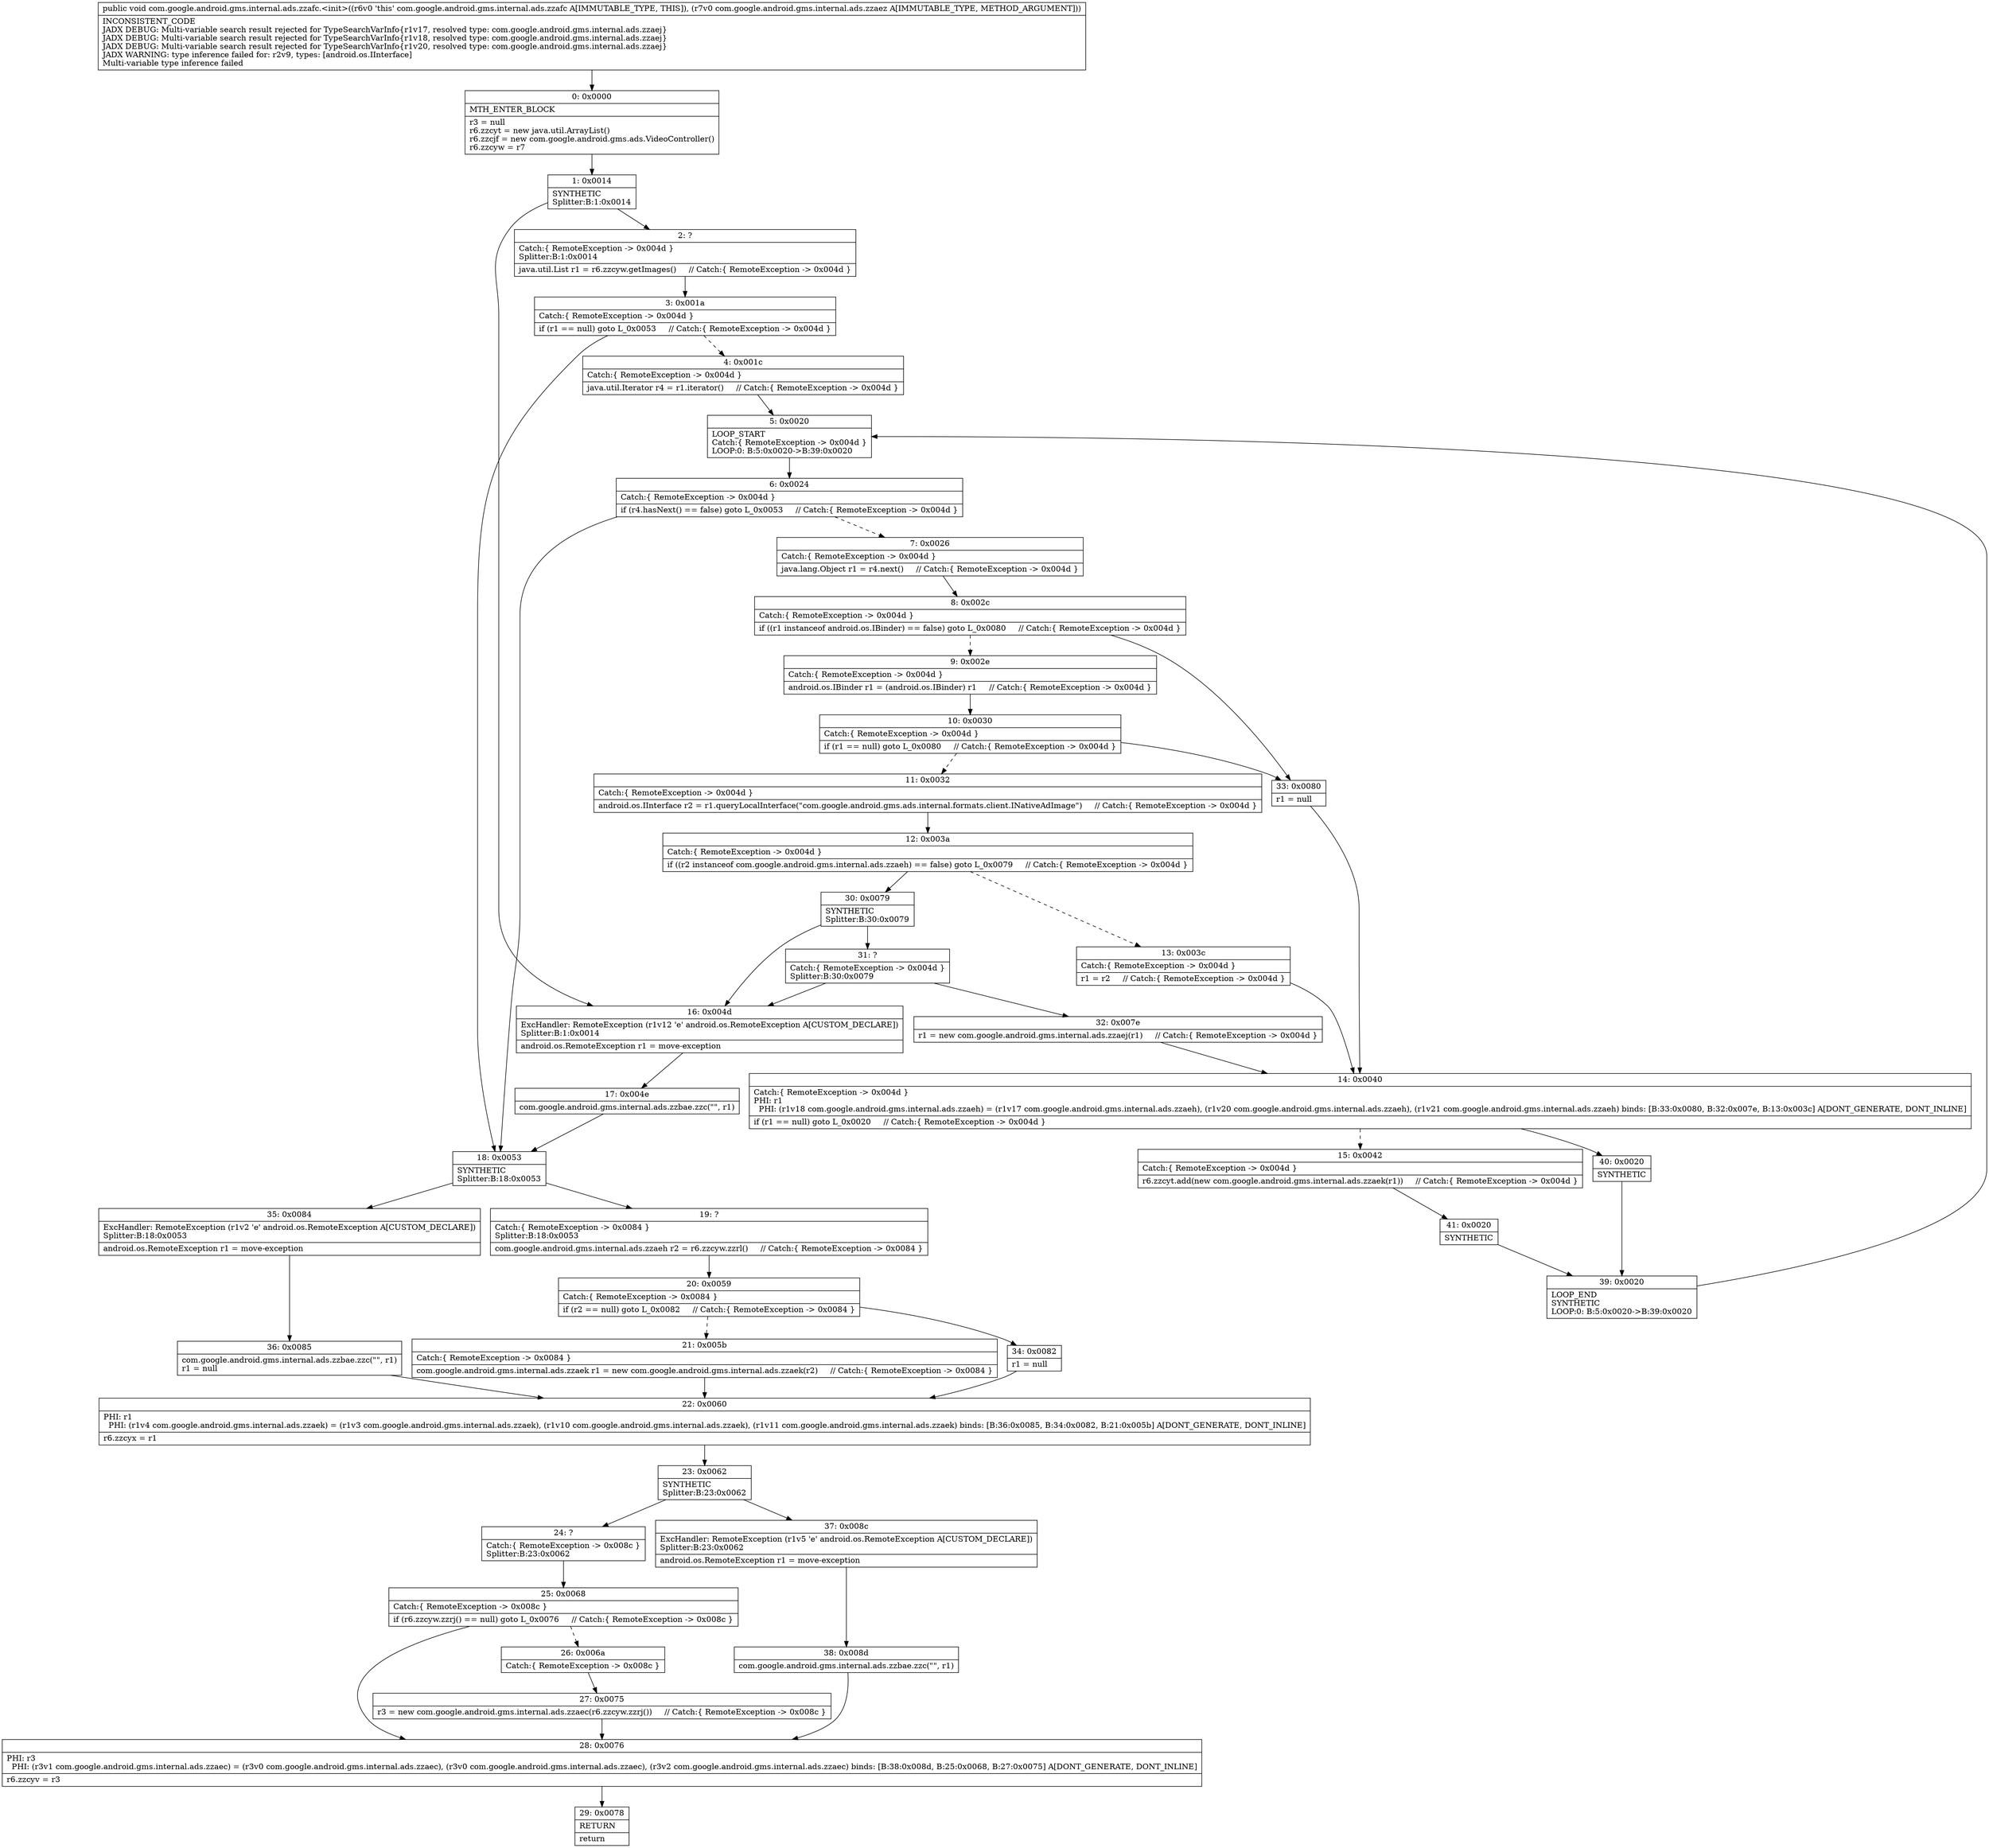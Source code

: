 digraph "CFG forcom.google.android.gms.internal.ads.zzafc.\<init\>(Lcom\/google\/android\/gms\/internal\/ads\/zzaez;)V" {
Node_0 [shape=record,label="{0\:\ 0x0000|MTH_ENTER_BLOCK\l|r3 = null\lr6.zzcyt = new java.util.ArrayList()\lr6.zzcjf = new com.google.android.gms.ads.VideoController()\lr6.zzcyw = r7\l}"];
Node_1 [shape=record,label="{1\:\ 0x0014|SYNTHETIC\lSplitter:B:1:0x0014\l}"];
Node_2 [shape=record,label="{2\:\ ?|Catch:\{ RemoteException \-\> 0x004d \}\lSplitter:B:1:0x0014\l|java.util.List r1 = r6.zzcyw.getImages()     \/\/ Catch:\{ RemoteException \-\> 0x004d \}\l}"];
Node_3 [shape=record,label="{3\:\ 0x001a|Catch:\{ RemoteException \-\> 0x004d \}\l|if (r1 == null) goto L_0x0053     \/\/ Catch:\{ RemoteException \-\> 0x004d \}\l}"];
Node_4 [shape=record,label="{4\:\ 0x001c|Catch:\{ RemoteException \-\> 0x004d \}\l|java.util.Iterator r4 = r1.iterator()     \/\/ Catch:\{ RemoteException \-\> 0x004d \}\l}"];
Node_5 [shape=record,label="{5\:\ 0x0020|LOOP_START\lCatch:\{ RemoteException \-\> 0x004d \}\lLOOP:0: B:5:0x0020\-\>B:39:0x0020\l}"];
Node_6 [shape=record,label="{6\:\ 0x0024|Catch:\{ RemoteException \-\> 0x004d \}\l|if (r4.hasNext() == false) goto L_0x0053     \/\/ Catch:\{ RemoteException \-\> 0x004d \}\l}"];
Node_7 [shape=record,label="{7\:\ 0x0026|Catch:\{ RemoteException \-\> 0x004d \}\l|java.lang.Object r1 = r4.next()     \/\/ Catch:\{ RemoteException \-\> 0x004d \}\l}"];
Node_8 [shape=record,label="{8\:\ 0x002c|Catch:\{ RemoteException \-\> 0x004d \}\l|if ((r1 instanceof android.os.IBinder) == false) goto L_0x0080     \/\/ Catch:\{ RemoteException \-\> 0x004d \}\l}"];
Node_9 [shape=record,label="{9\:\ 0x002e|Catch:\{ RemoteException \-\> 0x004d \}\l|android.os.IBinder r1 = (android.os.IBinder) r1     \/\/ Catch:\{ RemoteException \-\> 0x004d \}\l}"];
Node_10 [shape=record,label="{10\:\ 0x0030|Catch:\{ RemoteException \-\> 0x004d \}\l|if (r1 == null) goto L_0x0080     \/\/ Catch:\{ RemoteException \-\> 0x004d \}\l}"];
Node_11 [shape=record,label="{11\:\ 0x0032|Catch:\{ RemoteException \-\> 0x004d \}\l|android.os.IInterface r2 = r1.queryLocalInterface(\"com.google.android.gms.ads.internal.formats.client.INativeAdImage\")     \/\/ Catch:\{ RemoteException \-\> 0x004d \}\l}"];
Node_12 [shape=record,label="{12\:\ 0x003a|Catch:\{ RemoteException \-\> 0x004d \}\l|if ((r2 instanceof com.google.android.gms.internal.ads.zzaeh) == false) goto L_0x0079     \/\/ Catch:\{ RemoteException \-\> 0x004d \}\l}"];
Node_13 [shape=record,label="{13\:\ 0x003c|Catch:\{ RemoteException \-\> 0x004d \}\l|r1 = r2     \/\/ Catch:\{ RemoteException \-\> 0x004d \}\l}"];
Node_14 [shape=record,label="{14\:\ 0x0040|Catch:\{ RemoteException \-\> 0x004d \}\lPHI: r1 \l  PHI: (r1v18 com.google.android.gms.internal.ads.zzaeh) = (r1v17 com.google.android.gms.internal.ads.zzaeh), (r1v20 com.google.android.gms.internal.ads.zzaeh), (r1v21 com.google.android.gms.internal.ads.zzaeh) binds: [B:33:0x0080, B:32:0x007e, B:13:0x003c] A[DONT_GENERATE, DONT_INLINE]\l|if (r1 == null) goto L_0x0020     \/\/ Catch:\{ RemoteException \-\> 0x004d \}\l}"];
Node_15 [shape=record,label="{15\:\ 0x0042|Catch:\{ RemoteException \-\> 0x004d \}\l|r6.zzcyt.add(new com.google.android.gms.internal.ads.zzaek(r1))     \/\/ Catch:\{ RemoteException \-\> 0x004d \}\l}"];
Node_16 [shape=record,label="{16\:\ 0x004d|ExcHandler: RemoteException (r1v12 'e' android.os.RemoteException A[CUSTOM_DECLARE])\lSplitter:B:1:0x0014\l|android.os.RemoteException r1 = move\-exception\l}"];
Node_17 [shape=record,label="{17\:\ 0x004e|com.google.android.gms.internal.ads.zzbae.zzc(\"\", r1)\l}"];
Node_18 [shape=record,label="{18\:\ 0x0053|SYNTHETIC\lSplitter:B:18:0x0053\l}"];
Node_19 [shape=record,label="{19\:\ ?|Catch:\{ RemoteException \-\> 0x0084 \}\lSplitter:B:18:0x0053\l|com.google.android.gms.internal.ads.zzaeh r2 = r6.zzcyw.zzrl()     \/\/ Catch:\{ RemoteException \-\> 0x0084 \}\l}"];
Node_20 [shape=record,label="{20\:\ 0x0059|Catch:\{ RemoteException \-\> 0x0084 \}\l|if (r2 == null) goto L_0x0082     \/\/ Catch:\{ RemoteException \-\> 0x0084 \}\l}"];
Node_21 [shape=record,label="{21\:\ 0x005b|Catch:\{ RemoteException \-\> 0x0084 \}\l|com.google.android.gms.internal.ads.zzaek r1 = new com.google.android.gms.internal.ads.zzaek(r2)     \/\/ Catch:\{ RemoteException \-\> 0x0084 \}\l}"];
Node_22 [shape=record,label="{22\:\ 0x0060|PHI: r1 \l  PHI: (r1v4 com.google.android.gms.internal.ads.zzaek) = (r1v3 com.google.android.gms.internal.ads.zzaek), (r1v10 com.google.android.gms.internal.ads.zzaek), (r1v11 com.google.android.gms.internal.ads.zzaek) binds: [B:36:0x0085, B:34:0x0082, B:21:0x005b] A[DONT_GENERATE, DONT_INLINE]\l|r6.zzcyx = r1\l}"];
Node_23 [shape=record,label="{23\:\ 0x0062|SYNTHETIC\lSplitter:B:23:0x0062\l}"];
Node_24 [shape=record,label="{24\:\ ?|Catch:\{ RemoteException \-\> 0x008c \}\lSplitter:B:23:0x0062\l}"];
Node_25 [shape=record,label="{25\:\ 0x0068|Catch:\{ RemoteException \-\> 0x008c \}\l|if (r6.zzcyw.zzrj() == null) goto L_0x0076     \/\/ Catch:\{ RemoteException \-\> 0x008c \}\l}"];
Node_26 [shape=record,label="{26\:\ 0x006a|Catch:\{ RemoteException \-\> 0x008c \}\l}"];
Node_27 [shape=record,label="{27\:\ 0x0075|r3 = new com.google.android.gms.internal.ads.zzaec(r6.zzcyw.zzrj())     \/\/ Catch:\{ RemoteException \-\> 0x008c \}\l}"];
Node_28 [shape=record,label="{28\:\ 0x0076|PHI: r3 \l  PHI: (r3v1 com.google.android.gms.internal.ads.zzaec) = (r3v0 com.google.android.gms.internal.ads.zzaec), (r3v0 com.google.android.gms.internal.ads.zzaec), (r3v2 com.google.android.gms.internal.ads.zzaec) binds: [B:38:0x008d, B:25:0x0068, B:27:0x0075] A[DONT_GENERATE, DONT_INLINE]\l|r6.zzcyv = r3\l}"];
Node_29 [shape=record,label="{29\:\ 0x0078|RETURN\l|return\l}"];
Node_30 [shape=record,label="{30\:\ 0x0079|SYNTHETIC\lSplitter:B:30:0x0079\l}"];
Node_31 [shape=record,label="{31\:\ ?|Catch:\{ RemoteException \-\> 0x004d \}\lSplitter:B:30:0x0079\l}"];
Node_32 [shape=record,label="{32\:\ 0x007e|r1 = new com.google.android.gms.internal.ads.zzaej(r1)     \/\/ Catch:\{ RemoteException \-\> 0x004d \}\l}"];
Node_33 [shape=record,label="{33\:\ 0x0080|r1 = null\l}"];
Node_34 [shape=record,label="{34\:\ 0x0082|r1 = null\l}"];
Node_35 [shape=record,label="{35\:\ 0x0084|ExcHandler: RemoteException (r1v2 'e' android.os.RemoteException A[CUSTOM_DECLARE])\lSplitter:B:18:0x0053\l|android.os.RemoteException r1 = move\-exception\l}"];
Node_36 [shape=record,label="{36\:\ 0x0085|com.google.android.gms.internal.ads.zzbae.zzc(\"\", r1)\lr1 = null\l}"];
Node_37 [shape=record,label="{37\:\ 0x008c|ExcHandler: RemoteException (r1v5 'e' android.os.RemoteException A[CUSTOM_DECLARE])\lSplitter:B:23:0x0062\l|android.os.RemoteException r1 = move\-exception\l}"];
Node_38 [shape=record,label="{38\:\ 0x008d|com.google.android.gms.internal.ads.zzbae.zzc(\"\", r1)\l}"];
Node_39 [shape=record,label="{39\:\ 0x0020|LOOP_END\lSYNTHETIC\lLOOP:0: B:5:0x0020\-\>B:39:0x0020\l}"];
Node_40 [shape=record,label="{40\:\ 0x0020|SYNTHETIC\l}"];
Node_41 [shape=record,label="{41\:\ 0x0020|SYNTHETIC\l}"];
MethodNode[shape=record,label="{public void com.google.android.gms.internal.ads.zzafc.\<init\>((r6v0 'this' com.google.android.gms.internal.ads.zzafc A[IMMUTABLE_TYPE, THIS]), (r7v0 com.google.android.gms.internal.ads.zzaez A[IMMUTABLE_TYPE, METHOD_ARGUMENT]))  | INCONSISTENT_CODE\lJADX DEBUG: Multi\-variable search result rejected for TypeSearchVarInfo\{r1v17, resolved type: com.google.android.gms.internal.ads.zzaej\}\lJADX DEBUG: Multi\-variable search result rejected for TypeSearchVarInfo\{r1v18, resolved type: com.google.android.gms.internal.ads.zzaej\}\lJADX DEBUG: Multi\-variable search result rejected for TypeSearchVarInfo\{r1v20, resolved type: com.google.android.gms.internal.ads.zzaej\}\lJADX WARNING: type inference failed for: r2v9, types: [android.os.IInterface]\lMulti\-variable type inference failed\l}"];
MethodNode -> Node_0;
Node_0 -> Node_1;
Node_1 -> Node_2;
Node_1 -> Node_16;
Node_2 -> Node_3;
Node_3 -> Node_4[style=dashed];
Node_3 -> Node_18;
Node_4 -> Node_5;
Node_5 -> Node_6;
Node_6 -> Node_7[style=dashed];
Node_6 -> Node_18;
Node_7 -> Node_8;
Node_8 -> Node_9[style=dashed];
Node_8 -> Node_33;
Node_9 -> Node_10;
Node_10 -> Node_11[style=dashed];
Node_10 -> Node_33;
Node_11 -> Node_12;
Node_12 -> Node_13[style=dashed];
Node_12 -> Node_30;
Node_13 -> Node_14;
Node_14 -> Node_15[style=dashed];
Node_14 -> Node_40;
Node_15 -> Node_41;
Node_16 -> Node_17;
Node_17 -> Node_18;
Node_18 -> Node_19;
Node_18 -> Node_35;
Node_19 -> Node_20;
Node_20 -> Node_21[style=dashed];
Node_20 -> Node_34;
Node_21 -> Node_22;
Node_22 -> Node_23;
Node_23 -> Node_24;
Node_23 -> Node_37;
Node_24 -> Node_25;
Node_25 -> Node_26[style=dashed];
Node_25 -> Node_28;
Node_26 -> Node_27;
Node_27 -> Node_28;
Node_28 -> Node_29;
Node_30 -> Node_31;
Node_30 -> Node_16;
Node_31 -> Node_32;
Node_31 -> Node_16;
Node_32 -> Node_14;
Node_33 -> Node_14;
Node_34 -> Node_22;
Node_35 -> Node_36;
Node_36 -> Node_22;
Node_37 -> Node_38;
Node_38 -> Node_28;
Node_39 -> Node_5;
Node_40 -> Node_39;
Node_41 -> Node_39;
}

